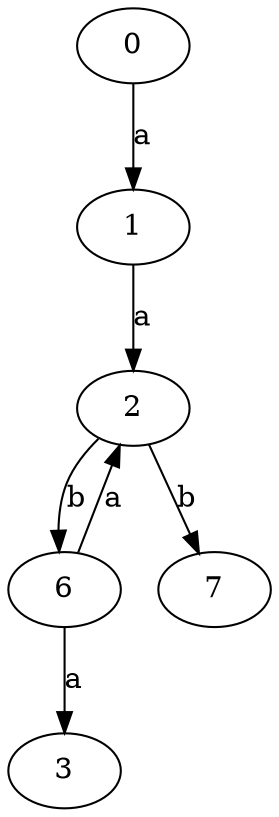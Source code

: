 strict digraph  {
1;
0;
2;
3;
6;
7;
1 -> 2  [label=a];
0 -> 1  [label=a];
2 -> 6  [label=b];
2 -> 7  [label=b];
6 -> 2  [label=a];
6 -> 3  [label=a];
}
